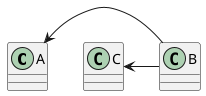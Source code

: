 {
  "sha1": "rysrga3mjs5qwfmkzdbs187fv8z8tjq",
  "insertion": {
    "when": "2024-06-04T17:28:44.439Z",
    "user": "plantuml@gmail.com"
  }
}
@startuml
class A
A<-B
C<-B
@enduml
